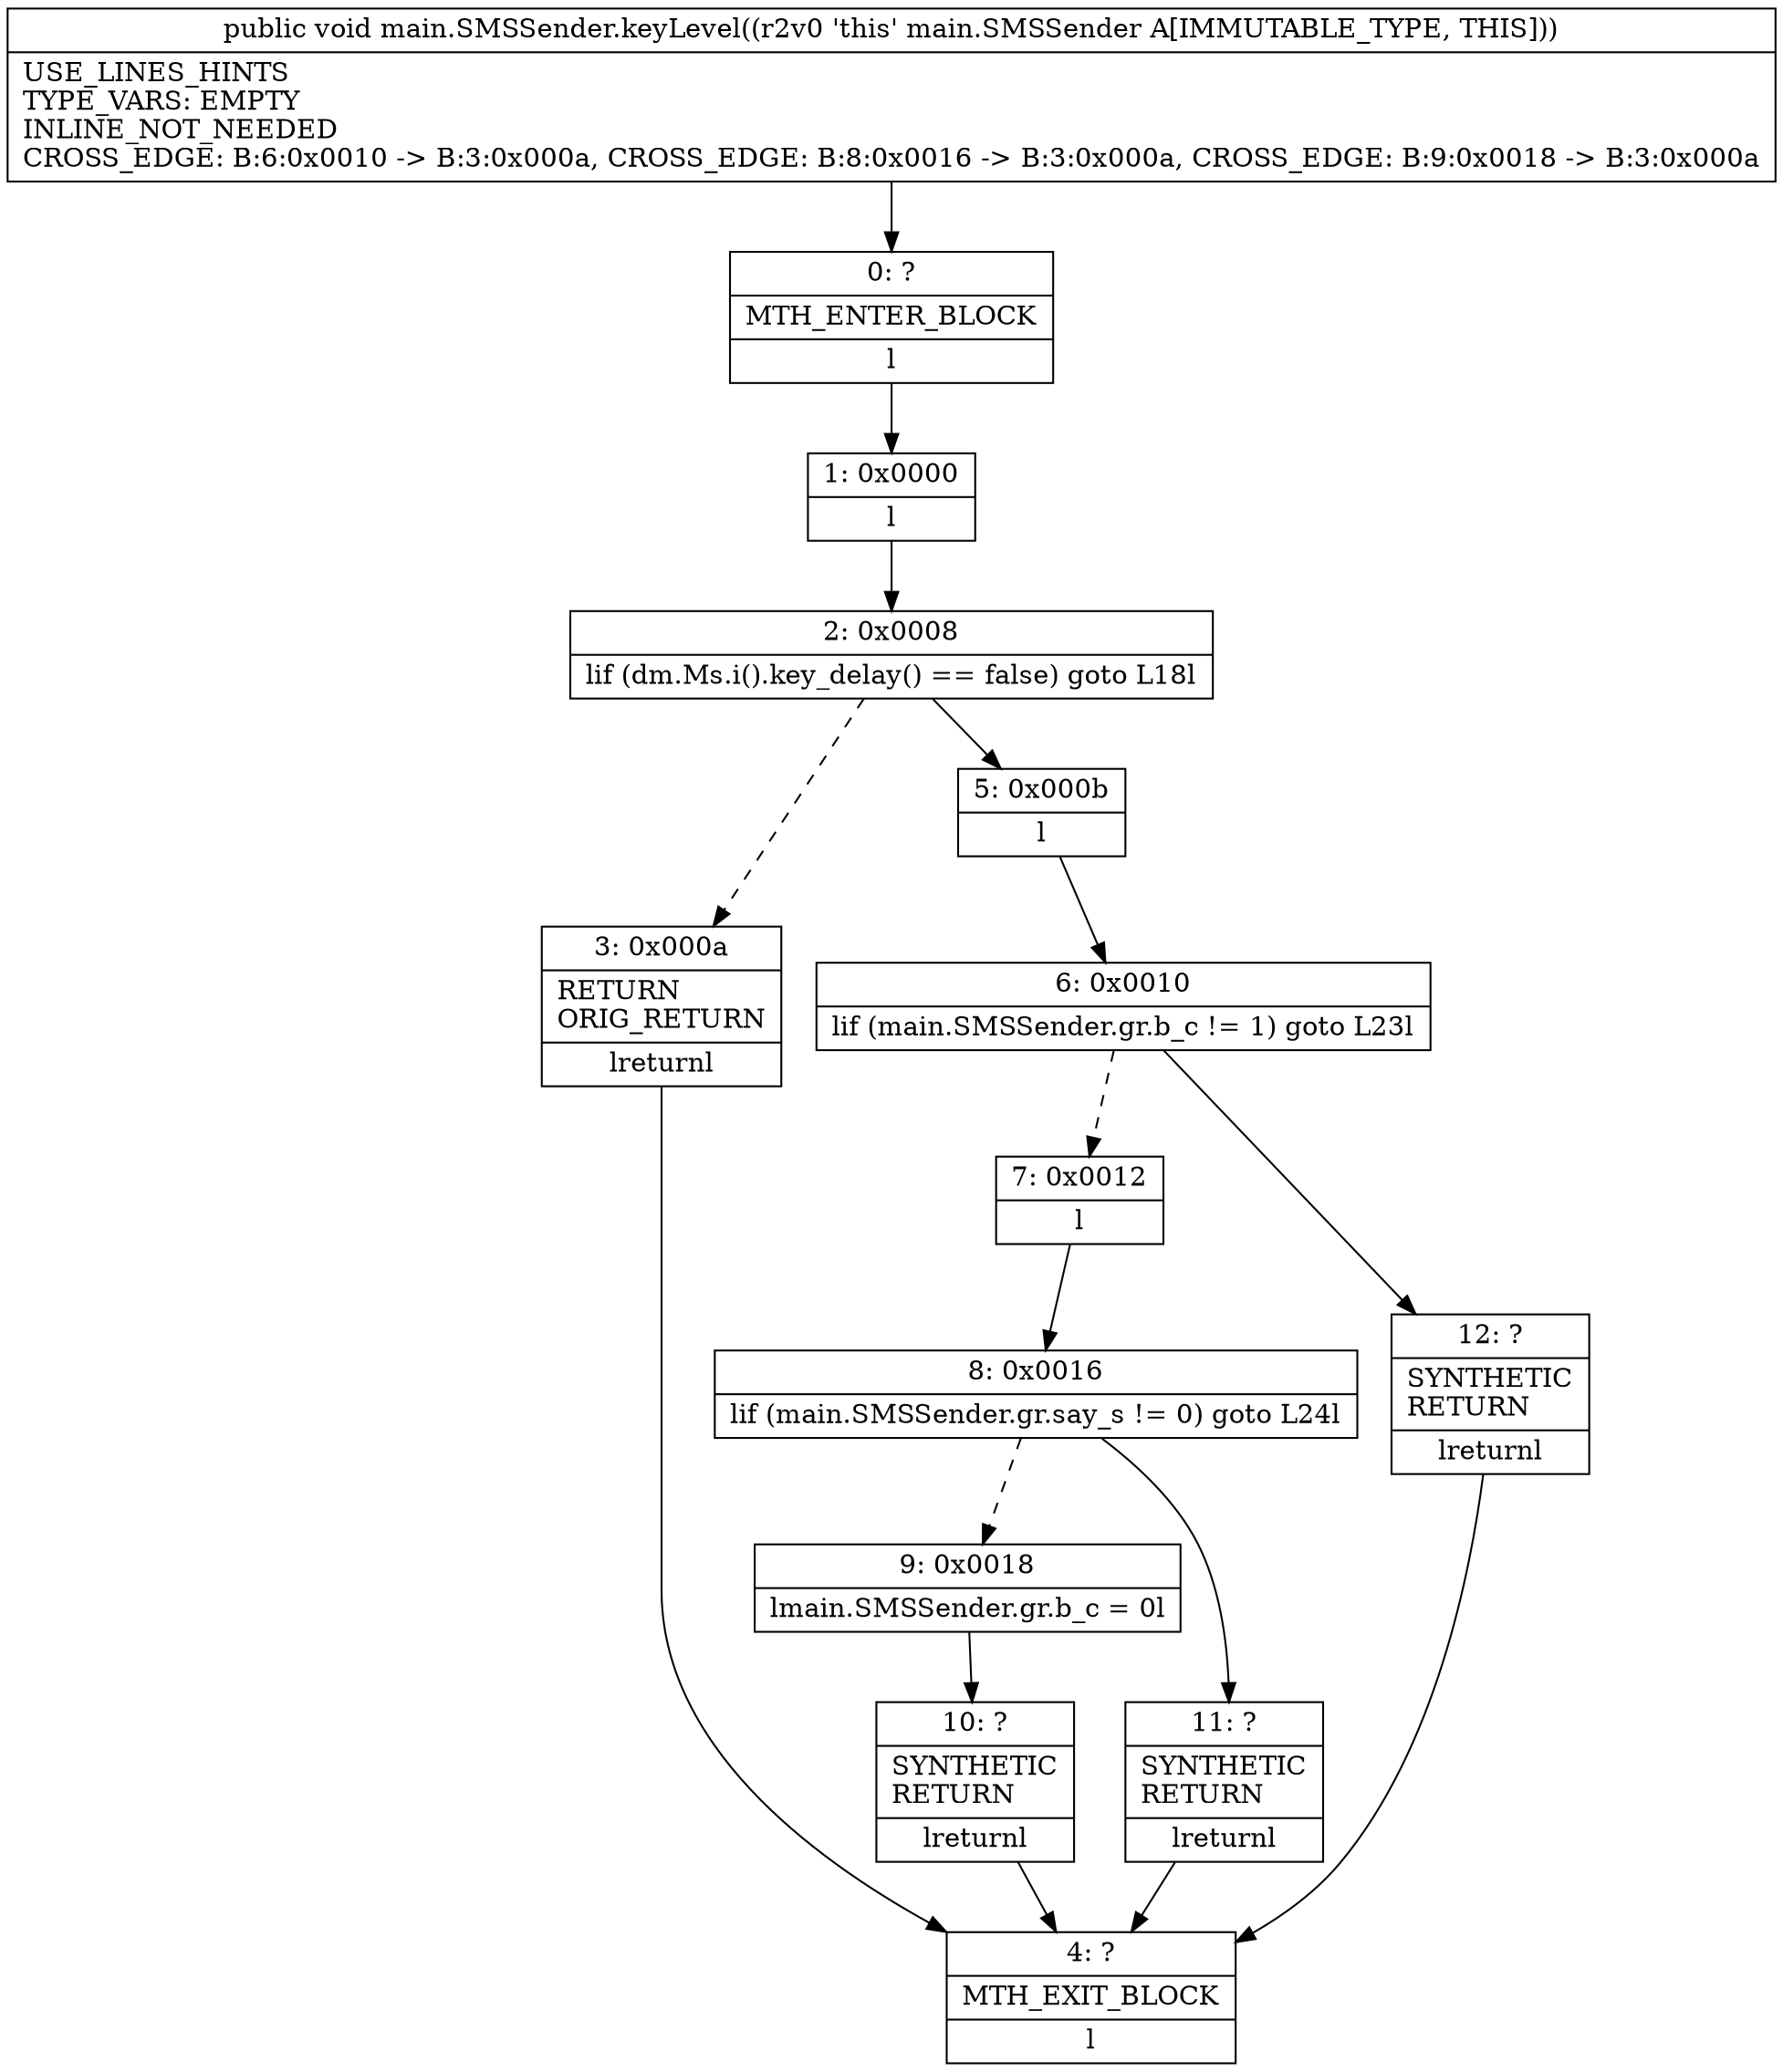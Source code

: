 digraph "CFG formain.SMSSender.keyLevel()V" {
Node_0 [shape=record,label="{0\:\ ?|MTH_ENTER_BLOCK\l|l}"];
Node_1 [shape=record,label="{1\:\ 0x0000|l}"];
Node_2 [shape=record,label="{2\:\ 0x0008|lif (dm.Ms.i().key_delay() == false) goto L18l}"];
Node_3 [shape=record,label="{3\:\ 0x000a|RETURN\lORIG_RETURN\l|lreturnl}"];
Node_4 [shape=record,label="{4\:\ ?|MTH_EXIT_BLOCK\l|l}"];
Node_5 [shape=record,label="{5\:\ 0x000b|l}"];
Node_6 [shape=record,label="{6\:\ 0x0010|lif (main.SMSSender.gr.b_c != 1) goto L23l}"];
Node_7 [shape=record,label="{7\:\ 0x0012|l}"];
Node_8 [shape=record,label="{8\:\ 0x0016|lif (main.SMSSender.gr.say_s != 0) goto L24l}"];
Node_9 [shape=record,label="{9\:\ 0x0018|lmain.SMSSender.gr.b_c = 0l}"];
Node_10 [shape=record,label="{10\:\ ?|SYNTHETIC\lRETURN\l|lreturnl}"];
Node_11 [shape=record,label="{11\:\ ?|SYNTHETIC\lRETURN\l|lreturnl}"];
Node_12 [shape=record,label="{12\:\ ?|SYNTHETIC\lRETURN\l|lreturnl}"];
MethodNode[shape=record,label="{public void main.SMSSender.keyLevel((r2v0 'this' main.SMSSender A[IMMUTABLE_TYPE, THIS]))  | USE_LINES_HINTS\lTYPE_VARS: EMPTY\lINLINE_NOT_NEEDED\lCROSS_EDGE: B:6:0x0010 \-\> B:3:0x000a, CROSS_EDGE: B:8:0x0016 \-\> B:3:0x000a, CROSS_EDGE: B:9:0x0018 \-\> B:3:0x000a\l}"];
MethodNode -> Node_0;
Node_0 -> Node_1;
Node_1 -> Node_2;
Node_2 -> Node_3[style=dashed];
Node_2 -> Node_5;
Node_3 -> Node_4;
Node_5 -> Node_6;
Node_6 -> Node_7[style=dashed];
Node_6 -> Node_12;
Node_7 -> Node_8;
Node_8 -> Node_9[style=dashed];
Node_8 -> Node_11;
Node_9 -> Node_10;
Node_10 -> Node_4;
Node_11 -> Node_4;
Node_12 -> Node_4;
}


